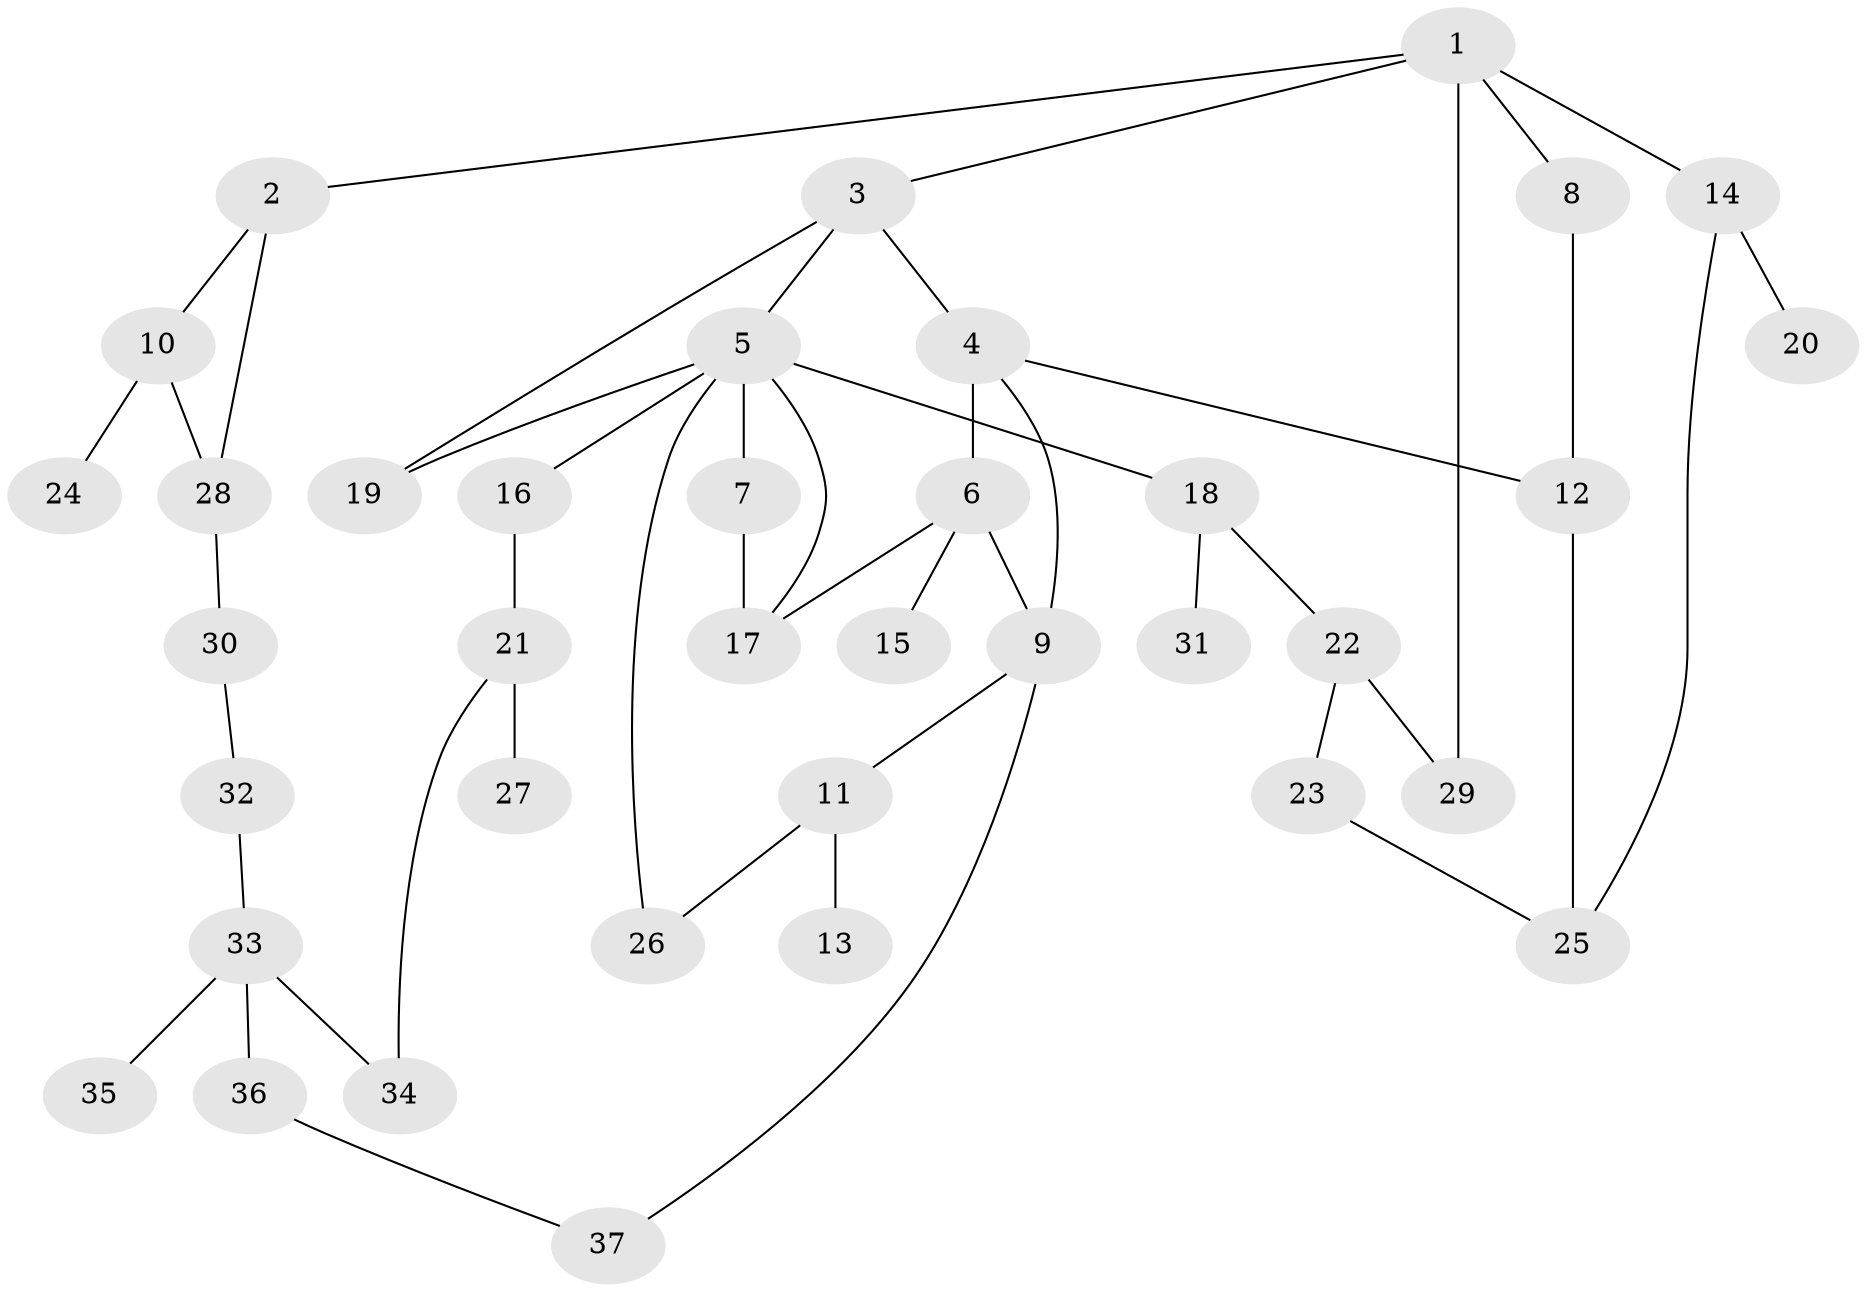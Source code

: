 // original degree distribution, {5: 0.05084745762711865, 3: 0.1694915254237288, 4: 0.13559322033898305, 8: 0.01694915254237288, 2: 0.3728813559322034, 1: 0.2542372881355932}
// Generated by graph-tools (version 1.1) at 2025/48/03/04/25 22:48:39]
// undirected, 37 vertices, 48 edges
graph export_dot {
  node [color=gray90,style=filled];
  1;
  2;
  3;
  4;
  5;
  6;
  7;
  8;
  9;
  10;
  11;
  12;
  13;
  14;
  15;
  16;
  17;
  18;
  19;
  20;
  21;
  22;
  23;
  24;
  25;
  26;
  27;
  28;
  29;
  30;
  31;
  32;
  33;
  34;
  35;
  36;
  37;
  1 -- 2 [weight=1.0];
  1 -- 3 [weight=1.0];
  1 -- 8 [weight=1.0];
  1 -- 14 [weight=1.0];
  1 -- 29 [weight=1.0];
  2 -- 10 [weight=1.0];
  2 -- 28 [weight=1.0];
  3 -- 4 [weight=1.0];
  3 -- 5 [weight=1.0];
  3 -- 19 [weight=1.0];
  4 -- 6 [weight=3.0];
  4 -- 9 [weight=1.0];
  4 -- 12 [weight=1.0];
  5 -- 7 [weight=1.0];
  5 -- 16 [weight=1.0];
  5 -- 17 [weight=1.0];
  5 -- 18 [weight=1.0];
  5 -- 19 [weight=1.0];
  5 -- 26 [weight=1.0];
  6 -- 9 [weight=1.0];
  6 -- 15 [weight=1.0];
  6 -- 17 [weight=2.0];
  7 -- 17 [weight=1.0];
  8 -- 12 [weight=1.0];
  9 -- 11 [weight=1.0];
  9 -- 37 [weight=1.0];
  10 -- 24 [weight=1.0];
  10 -- 28 [weight=1.0];
  11 -- 13 [weight=1.0];
  11 -- 26 [weight=1.0];
  12 -- 25 [weight=1.0];
  14 -- 20 [weight=1.0];
  14 -- 25 [weight=1.0];
  16 -- 21 [weight=1.0];
  18 -- 22 [weight=1.0];
  18 -- 31 [weight=1.0];
  21 -- 27 [weight=1.0];
  21 -- 34 [weight=1.0];
  22 -- 23 [weight=1.0];
  22 -- 29 [weight=1.0];
  23 -- 25 [weight=1.0];
  28 -- 30 [weight=1.0];
  30 -- 32 [weight=1.0];
  32 -- 33 [weight=1.0];
  33 -- 34 [weight=1.0];
  33 -- 35 [weight=1.0];
  33 -- 36 [weight=1.0];
  36 -- 37 [weight=1.0];
}
